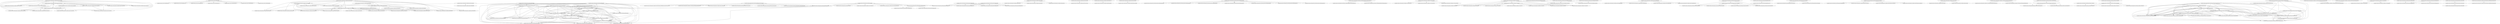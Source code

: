 digraph "ddg/ddg"
{
	"org.apache.commons.math.geometry.euclidean.threed.Vector3D#93" -> "org.apache.commons.math.geometry.euclidean.threed.Vector3D#261";
	"org.apache.commons.math.geometry.euclidean.threed.Vector3D#93" -> "org.apache.commons.math.geometry.euclidean.threed.Vector3D#437";
	"org.apache.commons.math.geometry.euclidean.threed.Vector3D#93" -> "org.apache.commons.math.geometry.euclidean.threed.Vector3D#218";
	"org.apache.commons.math.util.FastMath#80" -> "org.apache.commons.math.util.FastMath#1012";
	"org.apache.commons.math.util.FastMath#80" -> "org.apache.commons.math.util.FastMath#1743";
	"org.apache.commons.math.util.FastMath#80" -> "org.apache.commons.math.util.FastMath#1793";
	"org.apache.commons.math.util.FastMath#80" -> "org.apache.commons.math.util.FastMath#1874";
	"org.apache.commons.math.util.FastMath#80" -> "org.apache.commons.math.util.FastMath#1836";
	"org.apache.commons.math.geometry.euclidean.threed.Vector3D#93" -> "org.apache.commons.math.geometry.euclidean.threed.Vector3D#120";
	"org.apache.commons.math.geometry.euclidean.threed.Plane#135" -> "org.apache.commons.math.geometry.euclidean.threed.Plane#64";
	"org.apache.commons.math.geometry.euclidean.threed.Vector3D#93" -> "org.apache.commons.math.geometry.euclidean.threed.Vector3D#428";
	"org.apache.commons.math.geometry.euclidean.threed.Vector3D#120" -> "org.apache.commons.math.geometry.euclidean.threed.Vector3D#428";
	"org.apache.commons.math.geometry.euclidean.threed.Plane#64" -> "org.apache.commons.math.geometry.euclidean.threed.Plane#145";
	"org.apache.commons.math.geometry.euclidean.threed.Plane#135" -> "org.apache.commons.math.geometry.euclidean.threed.Plane#145";
	"org.apache.commons.math.geometry.euclidean.threed.Vector3D#120" -> "org.apache.commons.math.geometry.euclidean.threed.Vector3D#218";
	"org.apache.commons.math.geometry.euclidean.threed.Vector3D#120" -> "org.apache.commons.math.geometry.euclidean.threed.Vector3D#296";
	"org.apache.commons.math.geometry.euclidean.threed.Vector3D#120" -> "org.apache.commons.math.geometry.euclidean.threed.Vector3D#437";
	"org.apache.commons.math.geometry.euclidean.threed.Plane#135" -> "org.apache.commons.math.geometry.euclidean.threed.Plane#322";
	"org.apache.commons.math.geometry.euclidean.threed.Plane#53" -> "org.apache.commons.math.geometry.euclidean.threed.Plane#145";
	"org.apache.commons.math.geometry.euclidean.threed.Plane#135" -> "org.apache.commons.math.geometry.euclidean.threed.Plane#339";
	"org.apache.commons.math.geometry.euclidean.threed.Vector3D#120" -> "org.apache.commons.math.geometry.euclidean.threed.Vector3D#181";
	"org.apache.commons.math.geometry.euclidean.threed.Vector3D#120" -> "org.apache.commons.math.geometry.euclidean.threed.Vector3D#189";
	"org.apache.commons.math.geometry.euclidean.threed.Vector3D#120" -> "org.apache.commons.math.geometry.euclidean.threed.Vector3D#197";
	"org.apache.commons.math.geometry.euclidean.threed.Plane#64" -> "org.apache.commons.math.geometry.euclidean.threed.Plane#339";
	"org.apache.commons.math.geometry.euclidean.threed.Plane#53" -> "org.apache.commons.math.geometry.euclidean.threed.Plane#339";
	"org.apache.commons.math.geometry.euclidean.threed.Vector3D#93" -> "org.apache.commons.math.geometry.euclidean.threed.Vector3D#134";
	"org.apache.commons.math.geometry.euclidean.threed.Vector3D#120" -> "org.apache.commons.math.geometry.euclidean.threed.Vector3D#134";
	"org.apache.commons.math.geometry.euclidean.threed.Line#60" -> "org.apache.commons.math.geometry.euclidean.threed.Line#139";
	"org.apache.commons.math.geometry.euclidean.threed.Vector3D#134" -> "org.apache.commons.math.geometry.euclidean.threed.Vector3D#261";
	"org.apache.commons.math.geometry.euclidean.threed.Vector3D#134" -> "org.apache.commons.math.geometry.euclidean.threed.Vector3D#218";
	"org.apache.commons.math.geometry.euclidean.threed.Vector3D#93" -> "org.apache.commons.math.geometry.euclidean.threed.Vector3D#181";
	"org.apache.commons.math.geometry.euclidean.threed.Vector3D#93" -> "org.apache.commons.math.geometry.euclidean.threed.Vector3D#189";
	"org.apache.commons.math.geometry.euclidean.threed.Vector3D#93" -> "org.apache.commons.math.geometry.euclidean.threed.Vector3D#197";
	"org.apache.commons.math.geometry.euclidean.threed.Plane#145" -> "org.apache.commons.math.geometry.euclidean.threed.Plane#157";
	"org.apache.commons.math.geometry.euclidean.threed.Plane#135" -> "org.apache.commons.math.geometry.euclidean.threed.Plane#418";
	"org.apache.commons.math.geometry.euclidean.threed.Plane#64" -> "org.apache.commons.math.geometry.euclidean.threed.Plane#418";
	"org.apache.commons.math.geometry.euclidean.threed.Line#60" -> "org.apache.commons.math.geometry.euclidean.threed.Line#79";
	"org.apache.commons.math.geometry.euclidean.threed.Plane#135" -> "org.apache.commons.math.geometry.euclidean.threed.Plane#306";
	"org.apache.commons.math.geometry.euclidean.oned.Vector1D#36" -> "org.apache.commons.math.geometry.euclidean.threed.Plane#306";
	"org.apache.commons.math.geometry.euclidean.threed.Line#60" -> "org.apache.commons.math.geometry.euclidean.threed.Line#110";
	"org.apache.commons.math.geometry.euclidean.oned.Vector1D#65" -> "org.apache.commons.math.geometry.euclidean.oned.Vector1D#128";
	"org.apache.commons.math.geometry.euclidean.threed.Plane#64" -> "org.apache.commons.math.geometry.euclidean.threed.Plane#306";
	"org.apache.commons.math.geometry.euclidean.threed.Vector3D#134" -> "org.apache.commons.math.geometry.euclidean.threed.Vector3D#428";
	"org.apache.commons.math.geometry.euclidean.threed.Plane#135" -> "org.apache.commons.math.geometry.euclidean.threed.Plane#169";
	"org.apache.commons.math.util.FastMath#80" -> "org.apache.commons.math.util.FastMath#2014";
	"org.apache.commons.math.geometry.euclidean.threed.Plane#145" -> "org.apache.commons.math.geometry.euclidean.threed.Plane#271";
	"org.apache.commons.math.geometry.euclidean.threed.Vector3D#120" -> "org.apache.commons.math.geometry.euclidean.threed.Vector3D#261";
	"org.apache.commons.math.geometry.euclidean.threed.Rotation#173" -> "org.apache.commons.math.geometry.euclidean.threed.Rotation#837";
	"org.apache.commons.math.geometry.euclidean.threed.Vector3D#93" -> "org.apache.commons.math.geometry.euclidean.threed.Vector3D#250";
	"org.apache.commons.math.geometry.euclidean.threed.Plane#135" -> "org.apache.commons.math.geometry.euclidean.threed.Plane#271";
	"org.apache.commons.math.geometry.euclidean.threed.Plane#135" -> "org.apache.commons.math.geometry.euclidean.threed.Plane#258";
	"org.apache.commons.math.util.FastMath#80" -> "org.apache.commons.math.util.FastMath#2823";
	"org.apache.commons.math.geometry.euclidean.threed.Plane#64" -> "org.apache.commons.math.geometry.euclidean.threed.Plane#258";
	"org.apache.commons.math.geometry.euclidean.threed.Vector3D#120" -> "org.apache.commons.math.geometry.euclidean.threed.Vector3D#250";
	"org.apache.commons.math.geometry.euclidean.threed.Plane#145" -> "org.apache.commons.math.geometry.euclidean.threed.Plane#181";
	"org.apache.commons.math.geometry.euclidean.threed.Plane#145" -> "org.apache.commons.math.geometry.euclidean.threed.Plane#193";
	"org.apache.commons.math.geometry.euclidean.threed.Plane#145" -> "org.apache.commons.math.geometry.euclidean.threed.Plane#290";
	"org.apache.commons.math.geometry.euclidean.threed.Vector3D#134" -> "org.apache.commons.math.geometry.euclidean.threed.Vector3D#250";
	"org.apache.commons.math.geometry.euclidean.threed.Plane#135" -> "org.apache.commons.math.geometry.euclidean.threed.Plane#290";
	"org.apache.commons.math.geometry.euclidean.threed.Vector3D#39" -> "org.apache.commons.math.geometry.euclidean.threed.PolyhedronsSet#98";
	"org.apache.commons.math.geometry.partitioning.AbstractRegion#49" -> "org.apache.commons.math.geometry.partitioning.AbstractRegion#278";
	"org.apache.commons.math.geometry.partitioning.BSPTree#92" -> "org.apache.commons.math.geometry.partitioning.BSPTree#149";
	"org.apache.commons.math.geometry.partitioning.BSPTree#92" -> "org.apache.commons.math.geometry.partitioning.BSPTree#291";
	"org.apache.commons.math.geometry.partitioning.AbstractSubHyperplane#51" -> "org.apache.commons.math.geometry.partitioning.AbstractSubHyperplane#156";
	"org.apache.commons.math.geometry.partitioning.AbstractRegion#49" -> "org.apache.commons.math.geometry.partitioning.AbstractRegion#225";
	"org.apache.commons.math.geometry.partitioning.BSPTree#92" -> "org.apache.commons.math.geometry.partitioning.BSPTree#193";
	"org.apache.commons.math.geometry.partitioning.BSPTree#92" -> "org.apache.commons.math.geometry.partitioning.BSPTree#234";
	"org.apache.commons.math.geometry.partitioning.BSPTree#149" -> "org.apache.commons.math.geometry.partitioning.BSPTree#201";
	"org.apache.commons.math.geometry.partitioning.BSPTree#149" -> "org.apache.commons.math.geometry.partitioning.BSPTree#209";
	"org.apache.commons.math.geometry.partitioning.BSPTree#81" -> "org.apache.commons.math.geometry.partitioning.BSPTree#149";
	"org.apache.commons.math.geometry.partitioning.BSPTree#149" -> "org.apache.commons.math.geometry.partitioning.BSPTree#291";
	"org.apache.commons.math.geometry.partitioning.AbstractSubHyperplane#51" -> "org.apache.commons.math.geometry.partitioning.AbstractSubHyperplane#73";
	"org.apache.commons.math.geometry.euclidean.threed.Plane#64" -> "org.apache.commons.math.geometry.euclidean.threed.Plane#406";
	"org.apache.commons.math.geometry.euclidean.threed.Plane#135" -> "org.apache.commons.math.geometry.euclidean.threed.Plane#427";
	"org.apache.commons.math.geometry.partitioning.SubHyperplane$SplitSubHyperplane#104" -> "org.apache.commons.math.geometry.partitioning.SubHyperplane$SplitSubHyperplane#120";
	"org.apache.commons.math.geometry.euclidean.oned.Vector1D#36" -> "org.apache.commons.math.geometry.euclidean.threed.SubPlane#96";
	"org.apache.commons.math.geometry.euclidean.threed.Plane#145" -> "org.apache.commons.math.geometry.euclidean.threed.Plane#223";
	"org.apache.commons.math.geometry.euclidean.twod.Vector2D#67" -> "org.apache.commons.math.geometry.euclidean.twod.Vector2D#135";
	"org.apache.commons.math.geometry.euclidean.twod.Vector2D#67" -> "org.apache.commons.math.geometry.euclidean.twod.Vector2D#143";
	"org.apache.commons.math.geometry.partitioning.AbstractSubHyperplane#51" -> "org.apache.commons.math.geometry.partitioning.AbstractSubHyperplane#84";
	"org.apache.commons.math.geometry.partitioning.BSPTree#92" -> "org.apache.commons.math.geometry.partitioning.BSPTree#488";
	"org.apache.commons.math.geometry.partitioning.BSPTree#92" -> "org.apache.commons.math.geometry.partitioning.BSPTree#180";
	"org.apache.commons.math.geometry.partitioning.BSPTree#114" -> "org.apache.commons.math.geometry.partitioning.BSPTree#201";
	"org.apache.commons.math.geometry.partitioning.BSPTree#114" -> "org.apache.commons.math.geometry.partitioning.BSPTree#209";
	"org.apache.commons.math.geometry.euclidean.threed.Plane#64" -> "org.apache.commons.math.geometry.euclidean.threed.Plane#88";
	"org.apache.commons.math.geometry.euclidean.threed.Plane#145" -> "org.apache.commons.math.geometry.euclidean.threed.Plane#88";
	"org.apache.commons.math.geometry.euclidean.threed.Plane#135" -> "org.apache.commons.math.geometry.euclidean.threed.Plane#88";
	"org.apache.commons.math.geometry.euclidean.threed.Plane#88" -> "org.apache.commons.math.geometry.euclidean.threed.Plane#322";
	"org.apache.commons.math.geometry.euclidean.threed.Plane#88" -> "org.apache.commons.math.geometry.euclidean.threed.Plane#339";
	"org.apache.commons.math.geometry.euclidean.threed.Plane#88" -> "org.apache.commons.math.geometry.euclidean.threed.Plane#223";
	"org.apache.commons.math.geometry.euclidean.threed.Plane#88" -> "org.apache.commons.math.geometry.euclidean.threed.Plane#169";
	"org.apache.commons.math.geometry.partitioning.AbstractRegion#65" -> "org.apache.commons.math.geometry.partitioning.AbstractRegion#278";
	"org.apache.commons.math.geometry.partitioning.BSPTree#114" -> "org.apache.commons.math.geometry.partitioning.BSPTree#488";
	"org.apache.commons.math.geometry.partitioning.Side#27" -> "org.apache.commons.math.geometry.partitioning.Side#24";
	"org.apache.commons.math.geometry.partitioning.Side#27" -> "org.apache.commons.math.geometry.partitioning.BSPTree$1#495";
	"org.apache.commons.math.geometry.partitioning.BSPTreeVisitor$Order#58" -> "org.apache.commons.math.geometry.partitioning.BSPTreeVisitor$Order#54";
	"org.apache.commons.math.geometry.partitioning.BSPTreeVisitor$Order#58" -> "org.apache.commons.math.geometry.partitioning.BSPTree$1#495";
	"org.apache.commons.math.geometry.partitioning.BSPTree$1#495" -> "org.apache.commons.math.geometry.partitioning.BSPTree#488";
	"org.apache.commons.math.geometry.euclidean.twod.Line#129" -> "org.apache.commons.math.geometry.euclidean.twod.Line#198";
	"org.apache.commons.math.geometry.euclidean.twod.Line#129" -> "org.apache.commons.math.geometry.euclidean.twod.Line#231";
	"org.apache.commons.math.geometry.partitioning.Side#27" -> "org.apache.commons.math.geometry.euclidean.twod.SubLine#153";
	"org.apache.commons.math.geometry.partitioning.Side#27" -> "org.apache.commons.math.geometry.partitioning.BSPTree#488";
	"org.apache.commons.math.geometry.partitioning.AbstractSubHyperplane#51" -> "org.apache.commons.math.geometry.partitioning.AbstractSubHyperplane#37";
	"org.apache.commons.math.geometry.partitioning.BSPTree#114" -> "org.apache.commons.math.geometry.partitioning.BSPTree#335";
	"org.apache.commons.math.geometry.partitioning.BSPTree#92" -> "org.apache.commons.math.geometry.partitioning.BSPTree#335";
	"org.apache.commons.math.geometry.partitioning.BSPTree#488" -> "org.apache.commons.math.geometry.partitioning.BSPTree#209";
	"org.apache.commons.math.geometry.partitioning.BSPTree#114" -> "org.apache.commons.math.geometry.partitioning.BSPTree#193";
	"org.apache.commons.math.geometry.partitioning.AbstractRegion#65" -> "org.apache.commons.math.geometry.partitioning.AbstractRegion#225";
	"org.apache.commons.math.geometry.euclidean.threed.Plane#88" -> "org.apache.commons.math.geometry.euclidean.threed.Plane#406";
	"org.apache.commons.math.geometry.euclidean.threed.Plane#88" -> "org.apache.commons.math.geometry.euclidean.threed.Plane#427";
	"org.apache.commons.math.geometry.euclidean.twod.Line#129" -> "org.apache.commons.math.geometry.euclidean.twod.Line#287";
	"org.apache.commons.math.geometry.euclidean.twod.Line#129" -> "org.apache.commons.math.geometry.euclidean.twod.Line#181";
	"org.apache.commons.math.geometry.partitioning.AbstractRegion#49" -> "org.apache.commons.math.geometry.partitioning.AbstractRegion#414";
	"org.apache.commons.math.geometry.partitioning.AbstractRegion$Sides#531" -> "org.apache.commons.math.geometry.partitioning.AbstractRegion$Sides#538";
	"org.apache.commons.math.geometry.partitioning.AbstractRegion$Sides#544" -> "org.apache.commons.math.geometry.partitioning.AbstractRegion$Sides#551";
	"org.apache.commons.math.geometry.partitioning.Side#27" -> "org.apache.commons.math.geometry.partitioning.AbstractRegion#414";
	"org.apache.commons.math.geometry.euclidean.twod.Line#129" -> "org.apache.commons.math.geometry.euclidean.twod.Line#111";
	"org.apache.commons.math.geometry.partitioning.SubHyperplane$SplitSubHyperplane#104" -> "org.apache.commons.math.geometry.partitioning.SubHyperplane$SplitSubHyperplane#113";
	"org.apache.commons.math.geometry.euclidean.twod.Line#111" -> "org.apache.commons.math.geometry.euclidean.twod.Line#198";
	"org.apache.commons.math.geometry.euclidean.twod.Line#111" -> "org.apache.commons.math.geometry.euclidean.twod.Line#287";
	"org.apache.commons.math.geometry.euclidean.twod.Line#111" -> "org.apache.commons.math.geometry.euclidean.twod.Line#181";
	"org.apache.commons.math.geometry.partitioning.AbstractRegion#65" -> "org.apache.commons.math.geometry.partitioning.AbstractRegion#414";
	"org.apache.commons.math.geometry.partitioning.Side#27" -> "org.apache.commons.math.geometry.partitioning.AbstractRegion$3#195";
	"org.apache.commons.math.geometry.partitioning.AbstractRegion$3#195" -> "org.apache.commons.math.geometry.partitioning.AbstractRegion#438";
	"org.apache.commons.math.geometry.euclidean.oned.OrientedPoint#42" -> "org.apache.commons.math.geometry.euclidean.oned.OrientedPoint#95";
	"org.apache.commons.math.geometry.euclidean.oned.OrientedPoint#42" -> "org.apache.commons.math.geometry.euclidean.oned.OrientedPoint#58";
	"org.apache.commons.math.geometry.partitioning.Side#27" -> "org.apache.commons.math.geometry.euclidean.oned.SubOrientedPoint#55";
	"org.apache.commons.math.geometry.partitioning.Side#27" -> "org.apache.commons.math.geometry.partitioning.AbstractRegion#438";
	"org.apache.commons.math.geometry.partitioning.AbstractRegion$Sides#523" -> "org.apache.commons.math.geometry.partitioning.AbstractRegion$Sides#538";
	"org.apache.commons.math.geometry.partitioning.BSPTree#488" -> "org.apache.commons.math.geometry.partitioning.BSPTree#335";
	"org.apache.commons.math.geometry.partitioning.BSPTree#488" -> "org.apache.commons.math.geometry.partitioning.BSPTree#193";
	"org.apache.commons.math.geometry.partitioning.BSPTree#149" -> "org.apache.commons.math.geometry.partitioning.BSPTree#193";
	"org.apache.commons.math.geometry.partitioning.BSPTree#224" -> "org.apache.commons.math.geometry.partitioning.BSPTree#234";
	"org.apache.commons.math.geometry.partitioning.BSPTree#81" -> "org.apache.commons.math.geometry.partitioning.BSPTree#193";
	"org.apache.commons.math.geometry.partitioning.Characterization#36" -> "org.apache.commons.math.geometry.partitioning.Characterization#75";
	"org.apache.commons.math.geometry.partitioning.Characterization#75" -> "org.apache.commons.math.geometry.partitioning.Characterization#59";
	"org.apache.commons.math.geometry.partitioning.Characterization#75" -> "org.apache.commons.math.geometry.partitioning.Characterization#66";
	"org.apache.commons.math.geometry.partitioning.AbstractRegion$3#195" -> "org.apache.commons.math.geometry.partitioning.AbstractRegion#345";
	"org.apache.commons.math.geometry.partitioning.Side#27" -> "org.apache.commons.math.geometry.euclidean.threed.SubPlane#54";
	"org.apache.commons.math.geometry.euclidean.oned.Vector1D#36" -> "org.apache.commons.math.geometry.euclidean.threed.SubPlane#54";
	"org.apache.commons.math.geometry.partitioning.AbstractSubHyperplane#51" -> "org.apache.commons.math.geometry.partitioning.AbstractSubHyperplane#37";
	"org.apache.commons.math.geometry.partitioning.BSPTree#114" -> "org.apache.commons.math.geometry.partitioning.BSPTree#384";
	"org.apache.commons.math.geometry.partitioning.BSPTree#488" -> "org.apache.commons.math.geometry.partitioning.BSPTree#384";
	"org.apache.commons.math.geometry.partitioning.BSPTree#92" -> "org.apache.commons.math.geometry.partitioning.BSPTree#384";
	"org.apache.commons.math.geometry.partitioning.BSPTree#114" -> "org.apache.commons.math.geometry.partitioning.BSPTree#566";
	"org.apache.commons.math.geometry.partitioning.BSPTree#92" -> "org.apache.commons.math.geometry.partitioning.BSPTree#613";
	"org.apache.commons.math.geometry.partitioning.BSPTree#566" -> "org.apache.commons.math.geometry.partitioning.BSPTree#335";
	"org.apache.commons.math.geometry.partitioning.BSPTree#92" -> "org.apache.commons.math.geometry.partitioning.BSPTree#566";
	"org.apache.commons.math.geometry.partitioning.BSPTree#114" -> "org.apache.commons.math.geometry.partitioning.BSPTree#291";
	"org.apache.commons.math.geometry.partitioning.RegionFactory#35" -> "org.apache.commons.math.geometry.partitioning.RegionFactory#75";
	"org.apache.commons.math.geometry.partitioning.BSPTree#384" -> "org.apache.commons.math.geometry.partitioning.BSPTree#241";
	"org.apache.commons.math.geometry.partitioning.BSPTree$1#495" -> "org.apache.commons.math.geometry.partitioning.BSPTree#241";
	"org.apache.commons.math.geometry.partitioning.BSPTreeVisitor$Order#58" -> "org.apache.commons.math.geometry.partitioning.RegionFactory$NodesCleaner#234";
	"org.apache.commons.math.geometry.partitioning.BSPTree#566" -> "org.apache.commons.math.geometry.partitioning.BSPTree#241";
	"org.apache.commons.math.geometry.partitioning.BSPTree#114" -> "org.apache.commons.math.geometry.partitioning.BSPTree#241";
	"org.apache.commons.math.geometry.partitioning.BSPTree#92" -> "org.apache.commons.math.geometry.partitioning.BSPTree#241";
	"org.apache.commons.math.geometry.euclidean.twod.Line#111" -> "org.apache.commons.math.geometry.euclidean.twod.Line#231";
	"org.apache.commons.math.geometry.euclidean.twod.Line#111" -> "org.apache.commons.math.geometry.euclidean.twod.Line#243";
	"org.apache.commons.math.geometry.partitioning.BSPTree#566" -> "org.apache.commons.math.geometry.partitioning.BSPTree#384";
	"org.apache.commons.math.geometry.partitioning.BSPTree#488" -> "org.apache.commons.math.geometry.partitioning.BSPTree#201";
	"org.apache.commons.math.geometry.partitioning.BSPTree#488" -> "org.apache.commons.math.geometry.partitioning.BSPTree#566";
	"org.apache.commons.math.geometry.euclidean.oned.OrientedPoint#42" -> "org.apache.commons.math.geometry.euclidean.oned.OrientedPoint#88";
	"org.apache.commons.math.geometry.partitioning.BSPTree#114" -> "org.apache.commons.math.geometry.partitioning.BSPTree#180";
	"org.apache.commons.math.geometry.partitioning.BSPTree#384" -> "org.apache.commons.math.geometry.partitioning.BSPTree#566";
	"org.apache.commons.math.geometry.partitioning.BSPTree#384" -> "org.apache.commons.math.geometry.partitioning.BSPTree#291";
	"org.apache.commons.math.geometry.partitioning.BSPTree#384" -> "org.apache.commons.math.geometry.partitioning.BSPTree#335";
	"org.apache.commons.math.geometry.partitioning.BSPTree#488" -> "org.apache.commons.math.geometry.partitioning.BSPTree#241";
	"org.apache.commons.math.geometry.partitioning.Characterization#75" -> "org.apache.commons.math.geometry.partitioning.Characterization#45";
	"org.apache.commons.math.geometry.partitioning.Characterization#75" -> "org.apache.commons.math.geometry.partitioning.Characterization#52";
	"org.apache.commons.math.geometry.partitioning.Characterization#36" -> "org.apache.commons.math.geometry.partitioning.Characterization#45";
	"org.apache.commons.math.geometry.partitioning.BSPTree#488" -> "org.apache.commons.math.geometry.partitioning.BSPTree#180";
	"org.apache.commons.math.geometry.partitioning.BSPTree#114" -> "org.apache.commons.math.geometry.partitioning.BSPTree#613";
	"org.apache.commons.math.geometry.partitioning.BSPTree#613" -> "org.apache.commons.math.geometry.partitioning.BSPTree#335";
	"org.apache.commons.math.geometry.partitioning.BSPTree#92" -> "org.apache.commons.math.geometry.partitioning.BSPTree#627";
	"org.apache.commons.math.geometry.partitioning.BSPTree#488" -> "org.apache.commons.math.geometry.partitioning.BSPTree#627";
	"org.apache.commons.math.geometry.partitioning.BSPTree#114" -> "org.apache.commons.math.geometry.partitioning.BSPTree#627";
	"org.apache.commons.math.geometry.partitioning.BSPTree#627" -> "org.apache.commons.math.geometry.partitioning.BSPTree#335";
	"org.apache.commons.math.geometry.partitioning.BSPTree#613" -> "org.apache.commons.math.geometry.partitioning.BSPTree#241";
	"org.apache.commons.math.geometry.partitioning.BSPTree#627" -> "org.apache.commons.math.geometry.partitioning.BSPTree#241";
	"org.apache.commons.math.geometry.partitioning.BSPTree#149" -> "org.apache.commons.math.geometry.partitioning.BSPTree#241";
	"org.apache.commons.math.geometry.partitioning.BSPTreeVisitor$Order#58" -> "org.apache.commons.math.geometry.euclidean.threed.PolyhedronsSet$FacetsContributionVisitor#142";
	"org.apache.commons.math.geometry.partitioning.BSPTree#81" -> "org.apache.commons.math.geometry.partitioning.BSPTree#241";
	"org.apache.commons.math.geometry.partitioning.BoundaryAttribute#57" -> "org.apache.commons.math.geometry.partitioning.BoundaryAttribute#70";
	"org.apache.commons.math.geometry.partitioning.BSPTree#114" -> "org.apache.commons.math.geometry.partitioning.BSPTree#234";
	"org.apache.commons.math.geometry.partitioning.BSPTreeVisitor$Order#58" -> "org.apache.commons.math.geometry.euclidean.twod.PolygonsSet$SegmentsBuilder#419";
	"org.apache.commons.math.geometry.euclidean.oned.OrientedPoint#42" -> "org.apache.commons.math.geometry.euclidean.oned.OrientedPoint#103";
	"org.apache.commons.math.geometry.partitioning.BSPTree#92" -> "org.apache.commons.math.geometry.partitioning.BSPTree#311";
	"org.apache.commons.math.geometry.partitioning.Region$Location#52" -> "org.apache.commons.math.geometry.partitioning.AbstractRegion#263";
	"org.apache.commons.math.geometry.partitioning.Region$Location#52" -> "org.apache.commons.math.geometry.euclidean.oned.IntervalsSet#215";
	"org.apache.commons.math.geometry.partitioning.BSPTree#114" -> "org.apache.commons.math.geometry.partitioning.BSPTree#311";
	"org.apache.commons.math.geometry.euclidean.oned.Interval#37" -> "org.apache.commons.math.geometry.euclidean.oned.Interval#46";
	"org.apache.commons.math.geometry.euclidean.twod.Line#111" -> "org.apache.commons.math.geometry.euclidean.twod.Line#187";
	"org.apache.commons.math.geometry.euclidean.oned.Interval#37" -> "org.apache.commons.math.geometry.euclidean.oned.Interval#53";
	"org.apache.commons.math.geometry.euclidean.twod.PolygonsSet$SegmentsBuilder#413" -> "org.apache.commons.math.geometry.euclidean.twod.PolygonsSet$SegmentsBuilder#444";
	"org.apache.commons.math.geometry.partitioning.utilities.OrderedTuple#132" -> "org.apache.commons.math.geometry.partitioning.utilities.OrderedTuple#184";
	"org.apache.commons.math.geometry.partitioning.utilities.OrderedTuple#132" -> "org.apache.commons.math.geometry.partitioning.utilities.OrderedTuple#404";
	"org.apache.commons.math.geometry.partitioning.utilities.OrderedTuple#184" -> "org.apache.commons.math.geometry.partitioning.utilities.OrderedTuple#404";
	"org.apache.commons.math.geometry.partitioning.utilities.AVLTree#54" -> "org.apache.commons.math.geometry.partitioning.utilities.AVLTree#62";
	"org.apache.commons.math.geometry.partitioning.utilities.AVLTree$Skew#204" -> "org.apache.commons.math.geometry.partitioning.utilities.AVLTree$Node#245";
	"org.apache.commons.math.geometry.partitioning.BoundaryAttribute#57" -> "org.apache.commons.math.geometry.partitioning.BoundaryAttribute#81";
	"org.apache.commons.math.geometry.partitioning.utilities.AVLTree$Node#245" -> "org.apache.commons.math.geometry.partitioning.utilities.AVLTree$Node#349";
	"org.apache.commons.math.geometry.euclidean.twod.PolygonsSet$ComparableSegment#360" -> "org.apache.commons.math.geometry.euclidean.twod.PolygonsSet$ComparableSegment#382";
	"org.apache.commons.math.geometry.partitioning.utilities.OrderedTuple#132" -> "org.apache.commons.math.geometry.partitioning.utilities.OrderedTuple#248";
	"org.apache.commons.math.geometry.partitioning.utilities.OrderedTuple#184" -> "org.apache.commons.math.geometry.partitioning.utilities.OrderedTuple#248";
	"org.apache.commons.math.geometry.partitioning.utilities.AVLTree$Skew#204" -> "org.apache.commons.math.geometry.partitioning.utilities.AVLTree$Skew#202";
	"org.apache.commons.math.geometry.partitioning.utilities.AVLTree$Skew#204" -> "org.apache.commons.math.geometry.partitioning.utilities.AVLTree$1#426";
	"org.apache.commons.math.geometry.partitioning.utilities.AVLTree$1#426" -> "org.apache.commons.math.geometry.partitioning.utilities.AVLTree$Node#416";
	"org.apache.commons.math.geometry.partitioning.utilities.AVLTree$Node#245" -> "org.apache.commons.math.geometry.partitioning.utilities.AVLTree$Node#416";
	"org.apache.commons.math.geometry.partitioning.utilities.AVLTree$Skew#204" -> "org.apache.commons.math.geometry.partitioning.utilities.AVLTree$Node#416";
	"org.apache.commons.math.geometry.partitioning.utilities.AVLTree$1#426" -> "org.apache.commons.math.geometry.partitioning.utilities.AVLTree$Node#455";
	"org.apache.commons.math.geometry.partitioning.utilities.AVLTree$Node#245" -> "org.apache.commons.math.geometry.partitioning.utilities.AVLTree$Node#455";
	"org.apache.commons.math.geometry.partitioning.utilities.AVLTree$Skew#204" -> "org.apache.commons.math.geometry.partitioning.utilities.AVLTree$Node#455";
	"org.apache.commons.math.geometry.partitioning.utilities.AVLTree$Node#349" -> "org.apache.commons.math.geometry.partitioning.utilities.AVLTree$Node#416";
	"org.apache.commons.math.geometry.partitioning.utilities.AVLTree$Node#455" -> "org.apache.commons.math.geometry.partitioning.utilities.AVLTree$Node#416";
	"org.apache.commons.math.geometry.partitioning.utilities.AVLTree$Node#245" -> "org.apache.commons.math.geometry.partitioning.utilities.AVLTree$Node#611";
	"org.apache.commons.math.geometry.partitioning.utilities.AVLTree$Node#349" -> "org.apache.commons.math.geometry.partitioning.utilities.AVLTree$Node#611";
	"org.apache.commons.math.geometry.partitioning.utilities.AVLTree$Node#245" -> "org.apache.commons.math.geometry.partitioning.utilities.AVLTree$Node#586";
	"org.apache.commons.math.geometry.partitioning.utilities.AVLTree$Node#349" -> "org.apache.commons.math.geometry.partitioning.utilities.AVLTree$Node#586";
	"org.apache.commons.math.geometry.partitioning.utilities.AVLTree$Node#611" -> "org.apache.commons.math.geometry.partitioning.utilities.AVLTree$Node#586";
	"org.apache.commons.math.geometry.partitioning.utilities.AVLTree$Node#586" -> "org.apache.commons.math.geometry.partitioning.utilities.AVLTree$Node#416";
	"org.apache.commons.math.geometry.partitioning.utilities.AVLTree$Node#586" -> "org.apache.commons.math.geometry.partitioning.utilities.AVLTree$Node#349";
	"org.apache.commons.math.geometry.partitioning.utilities.AVLTree$Node#416" -> "org.apache.commons.math.geometry.partitioning.utilities.AVLTree$Node#455";
	"org.apache.commons.math.geometry.euclidean.twod.PolygonsSet$SegmentsBuilder#413" -> "org.apache.commons.math.geometry.euclidean.twod.PolygonsSet$SegmentsBuilder#465";
	"org.apache.commons.math.geometry.partitioning.utilities.AVLTree#62" -> "org.apache.commons.math.geometry.partitioning.utilities.AVLTree#103";
	"org.apache.commons.math.geometry.partitioning.utilities.AVLTree#62" -> "org.apache.commons.math.geometry.partitioning.utilities.AVLTree#124";
	"org.apache.commons.math.geometry.partitioning.utilities.AVLTree$Node#586" -> "org.apache.commons.math.geometry.partitioning.utilities.AVLTree$Node#274";
	"org.apache.commons.math.geometry.partitioning.utilities.AVLTree$Node#611" -> "org.apache.commons.math.geometry.partitioning.utilities.AVLTree$Node#274";
	"org.apache.commons.math.geometry.partitioning.utilities.AVLTree$Node#611" -> "org.apache.commons.math.geometry.partitioning.utilities.AVLTree$Node#257";
	"org.apache.commons.math.geometry.euclidean.twod.Segment#40" -> "org.apache.commons.math.geometry.euclidean.twod.Segment#50";
	"org.apache.commons.math.geometry.euclidean.twod.Segment#40" -> "org.apache.commons.math.geometry.euclidean.twod.Segment#57";
	"org.apache.commons.math.geometry.partitioning.utilities.AVLTree$Node#586" -> "org.apache.commons.math.geometry.partitioning.utilities.AVLTree$Node#370";
	"org.apache.commons.math.geometry.partitioning.utilities.AVLTree$Node#611" -> "org.apache.commons.math.geometry.partitioning.utilities.AVLTree$Node#370";
	"org.apache.commons.math.geometry.partitioning.utilities.AVLTree$1#426" -> "org.apache.commons.math.geometry.partitioning.utilities.AVLTree$Node#494";
	"org.apache.commons.math.geometry.partitioning.utilities.AVLTree$Node#455" -> "org.apache.commons.math.geometry.partitioning.utilities.AVLTree$Node#494";
	"org.apache.commons.math.geometry.partitioning.utilities.AVLTree$Node#586" -> "org.apache.commons.math.geometry.partitioning.utilities.AVLTree$Node#494";
	"org.apache.commons.math.geometry.partitioning.utilities.AVLTree$Skew#204" -> "org.apache.commons.math.geometry.partitioning.utilities.AVLTree$Node#494";
	"org.apache.commons.math.geometry.partitioning.utilities.AVLTree$Node#586" -> "org.apache.commons.math.geometry.partitioning.utilities.AVLTree$Node#611";
	"org.apache.commons.math.geometry.partitioning.utilities.AVLTree$Node#370" -> "org.apache.commons.math.geometry.partitioning.utilities.AVLTree$Node#611";
	"org.apache.commons.math.geometry.partitioning.utilities.AVLTree$Node#611" -> "org.apache.commons.math.geometry.partitioning.utilities.AVLTree$Node#494";
	"org.apache.commons.math.geometry.partitioning.utilities.AVLTree$Node#245" -> "org.apache.commons.math.geometry.partitioning.utilities.AVLTree$Node#370";
	"org.apache.commons.math.geometry.euclidean.twod.Vector2D#67" -> "org.apache.commons.math.geometry.euclidean.twod.Vector2D#238";
	"org.apache.commons.math.geometry.partitioning.utilities.AVLTree#62" -> "org.apache.commons.math.geometry.partitioning.utilities.AVLTree#152";
	"org.apache.commons.math.geometry.partitioning.utilities.AVLTree$Node#611" -> "org.apache.commons.math.geometry.partitioning.utilities.AVLTree$Node#224";
	"org.apache.commons.math.geometry.euclidean.twod.PolygonsSet$ComparableSegment#376" -> "org.apache.commons.math.geometry.euclidean.twod.PolygonsSet$ComparableSegment#382";
	"org.apache.commons.math.geometry.partitioning.utilities.AVLTree$Node#611" -> "org.apache.commons.math.geometry.partitioning.utilities.AVLTree$Node#224";
	"org.apache.commons.math.geometry.partitioning.utilities.AVLTree$Node#611" -> "org.apache.commons.math.geometry.partitioning.utilities.AVLTree$Node#327";
	"org.apache.commons.math.geometry.partitioning.utilities.AVLTree$Node#245" -> "org.apache.commons.math.geometry.partitioning.utilities.AVLTree$Node#327";
	"org.apache.commons.math.geometry.partitioning.utilities.AVLTree$Node#370" -> "org.apache.commons.math.geometry.partitioning.utilities.AVLTree$Node#224";
	"org.apache.commons.math.geometry.partitioning.utilities.AVLTree$Node#245" -> "org.apache.commons.math.geometry.partitioning.utilities.AVLTree$Node#274";
	"org.apache.commons.math.geometry.partitioning.utilities.AVLTree$Node#245" -> "org.apache.commons.math.geometry.partitioning.utilities.AVLTree$Node#257";
	"org.apache.commons.math.geometry.partitioning.utilities.AVLTree$1#426" -> "org.apache.commons.math.geometry.partitioning.utilities.AVLTree$Node#539";
	"org.apache.commons.math.geometry.partitioning.utilities.AVLTree$Node#494" -> "org.apache.commons.math.geometry.partitioning.utilities.AVLTree$Node#539";
	"org.apache.commons.math.geometry.partitioning.utilities.AVLTree$Skew#204" -> "org.apache.commons.math.geometry.partitioning.utilities.AVLTree$Node#539";
	"org.apache.commons.math.geometry.partitioning.utilities.AVLTree$Node#370" -> "org.apache.commons.math.geometry.partitioning.utilities.AVLTree$Node#224";
	"org.apache.commons.math.geometry.partitioning.utilities.AVLTree$Node#370" -> "org.apache.commons.math.geometry.partitioning.utilities.AVLTree$Node#257";
	"org.apache.commons.math.geometry.partitioning.utilities.AVLTree$Node#370" -> "org.apache.commons.math.geometry.partitioning.utilities.AVLTree$Node#327";
	"org.apache.commons.math.geometry.partitioning.utilities.AVLTree#47" -> "org.apache.commons.math.geometry.partitioning.utilities.AVLTree#103";
	"org.apache.commons.math.geometry.partitioning.AbstractRegion#389" -> "org.apache.commons.math.geometry.partitioning.AbstractRegion#379";
	"org.apache.commons.math.geometry.partitioning.AbstractRegion#404" -> "org.apache.commons.math.geometry.partitioning.AbstractRegion#394";
	"org.apache.commons.math.geometry.euclidean.threed.Plane#88" -> "org.apache.commons.math.geometry.euclidean.threed.Plane#235";
	"org.apache.commons.math.geometry.euclidean.threed.Vector3D#93" -> "org.apache.commons.math.geometry.euclidean.threed.Vector3D#151";
	"org.apache.commons.math.geometry.euclidean.threed.Vector3D#120" -> "org.apache.commons.math.geometry.euclidean.threed.Vector3D#151";
	"org.apache.commons.math.geometry.euclidean.threed.Vector3D#151" -> "org.apache.commons.math.geometry.euclidean.threed.Vector3D#428";
	"org.apache.commons.math.geometry.partitioning.AbstractRegion#404" -> "org.apache.commons.math.geometry.partitioning.AbstractRegion#379";
	"org.apache.commons.math.geometry.euclidean.threed.Vector3D#151" -> "org.apache.commons.math.geometry.euclidean.threed.Vector3D#134";
	"org.apache.commons.math.geometry.partitioning.utilities.AVLTree$Node#349" -> "org.apache.commons.math.geometry.partitioning.utilities.AVLTree$Node#274";
	"org.apache.commons.math.geometry.partitioning.utilities.AVLTree$Node#349" -> "org.apache.commons.math.geometry.partitioning.utilities.AVLTree$Node#370";
	"org.apache.commons.math.geometry.partitioning.utilities.AVLTree$Node#416" -> "org.apache.commons.math.geometry.partitioning.utilities.AVLTree$Node#494";
	"org.apache.commons.math.geometry.partitioning.utilities.AVLTree$Node#586" -> "org.apache.commons.math.geometry.partitioning.utilities.AVLTree$Node#224";
	"org.apache.commons.math.geometry.partitioning.utilities.AVLTree$Node#586" -> "org.apache.commons.math.geometry.partitioning.utilities.AVLTree$Node#224";
	"org.apache.commons.math.geometry.partitioning.utilities.AVLTree$Node#245" -> "org.apache.commons.math.geometry.partitioning.utilities.AVLTree$Node#224";
	"org.apache.commons.math.geometry.partitioning.utilities.AVLTree$Node#245" -> "org.apache.commons.math.geometry.partitioning.utilities.AVLTree$Node#224";
	"org.apache.commons.math.geometry.partitioning.utilities.AVLTree$Node#586" -> "org.apache.commons.math.geometry.partitioning.utilities.AVLTree$Node#257";
	"org.apache.commons.math.geometry.partitioning.utilities.AVLTree$Node#586" -> "org.apache.commons.math.geometry.partitioning.utilities.AVLTree$Node#327";
	"org.apache.commons.math.geometry.partitioning.utilities.AVLTree$Node#539" -> "org.apache.commons.math.geometry.partitioning.utilities.AVLTree$Node#494";
	"org.apache.commons.math.geometry.partitioning.utilities.AVLTree$Node#349" -> "org.apache.commons.math.geometry.partitioning.utilities.AVLTree$Node#494";
	"org.apache.commons.math.geometry.partitioning.utilities.AVLTree$Node#611" -> "org.apache.commons.math.geometry.partitioning.utilities.AVLTree$Node#224";
	"org.apache.commons.math.geometry.partitioning.utilities.AVLTree$Node#245" -> "org.apache.commons.math.geometry.partitioning.utilities.AVLTree$Node#494";
	"org.apache.commons.math.geometry.partitioning.utilities.AVLTree$Node#349" -> "org.apache.commons.math.geometry.partitioning.utilities.AVLTree$Node#455";
	"org.apache.commons.math.geometry.partitioning.utilities.AVLTree$Node#611" -> "org.apache.commons.math.geometry.partitioning.utilities.AVLTree$Node#455";
	"org.apache.commons.math.geometry.partitioning.utilities.AVLTree$Node#611" -> "org.apache.commons.math.geometry.partitioning.utilities.AVLTree$Node#349";
	"org.apache.commons.math.geometry.euclidean.threed.Vector3D#134" -> "org.apache.commons.math.geometry.euclidean.threed.Vector3D#120";
	"org.apache.commons.math.geometry.partitioning.BSPTreeVisitor$Order#58" -> "org.apache.commons.math.geometry.partitioning.BoundarySizeVisitor#39";
	"org.apache.commons.math.geometry.partitioning.BoundarySizeVisitor#33" -> "org.apache.commons.math.geometry.partitioning.BoundarySizeVisitor#45";
	"org.apache.commons.math.geometry.partitioning.AbstractSubHyperplane#51" -> "org.apache.commons.math.geometry.partitioning.AbstractSubHyperplane#89";
	"org.apache.commons.math.geometry.partitioning.BoundarySizeVisitor#45" -> "org.apache.commons.math.geometry.partitioning.BoundarySizeVisitor#63";
	"org.apache.commons.math.geometry.partitioning.Region$Location#52" -> "org.apache.commons.math.geometry.euclidean.threed.PolyhedronsSetTest#34";
	"org.apache.commons.math.geometry.partitioning.AbstractRegion#65" -> "org.apache.commons.math.geometry.partitioning.AbstractRegion#252";
	"org.apache.commons.math.geometry.partitioning.BSPTree#149" -> "org.apache.commons.math.geometry.partitioning.BSPTree#311";
	"org.apache.commons.math.geometry.partitioning.BSPTree#81" -> "org.apache.commons.math.geometry.partitioning.BSPTree#311";
	"org.apache.commons.math.geometry.euclidean.threed.Plane#88" -> "org.apache.commons.math.geometry.euclidean.threed.Plane#418";
	"org.apache.commons.math.geometry.partitioning.BSPTree#149" -> "org.apache.commons.math.geometry.partitioning.BSPTree#384";
	"org.apache.commons.math.geometry.partitioning.BSPTree#149" -> "org.apache.commons.math.geometry.partitioning.BSPTree#488";
	"org.apache.commons.math.geometry.partitioning.BSPTree#81" -> "org.apache.commons.math.geometry.partitioning.BSPTree#180";
	"org.apache.commons.math.geometry.partitioning.BSPTree#224" -> "org.apache.commons.math.geometry.partitioning.BSPTree#180";
	"org.apache.commons.math.geometry.partitioning.BSPTree#149" -> "org.apache.commons.math.geometry.partitioning.BSPTree#180";
	"org.apache.commons.math.geometry.partitioning.BSPTree#224" -> "org.apache.commons.math.geometry.partitioning.BSPTree#488";
	"org.apache.commons.math.geometry.partitioning.BSPTree#81" -> "org.apache.commons.math.geometry.partitioning.BSPTree#384";
	"org.apache.commons.math.geometry.euclidean.twod.Line#129" -> "org.apache.commons.math.geometry.euclidean.twod.Line#243";
	"org.apache.commons.math.geometry.partitioning.BSPTree#488" -> "org.apache.commons.math.geometry.partitioning.BSPTree#613";
	"org.apache.commons.math.geometry.partitioning.BSPTree#613" -> "org.apache.commons.math.geometry.partitioning.BSPTree#627";
	"org.apache.commons.math.geometry.partitioning.BSPTree#335" -> "org.apache.commons.math.geometry.partitioning.BSPTree#193";
	"org.apache.commons.math.geometry.partitioning.BSPTree#335" -> "org.apache.commons.math.geometry.partitioning.BSPTree#234";
	"org.apache.commons.math.geometry.partitioning.BSPTree#81" -> "org.apache.commons.math.geometry.partitioning.BSPTree#566";
	"org.apache.commons.math.geometry.partitioning.BSPTree#566" -> "org.apache.commons.math.geometry.partitioning.BSPTree#291";
	"org.apache.commons.math.geometry.partitioning.BSPTree#384" -> "org.apache.commons.math.geometry.partitioning.BSPTree#488";
	"org.apache.commons.math.geometry.partitioning.BSPTree#566" -> "org.apache.commons.math.geometry.partitioning.BSPTree#488";
	"org.apache.commons.math.geometry.partitioning.BSPTree#384" -> "org.apache.commons.math.geometry.partitioning.BSPTree#180";
	"org.apache.commons.math.geometry.partitioning.BSPTree#566" -> "org.apache.commons.math.geometry.partitioning.BSPTree#180";
	"org.apache.commons.math.geometry.partitioning.BSPTree#627" -> "org.apache.commons.math.geometry.partitioning.BSPTree#180";
	"org.apache.commons.math.geometry.partitioning.BSPTree#384" -> "org.apache.commons.math.geometry.partitioning.BSPTree#193";
	"org.apache.commons.math.geometry.partitioning.BSPTree#566" -> "org.apache.commons.math.geometry.partitioning.BSPTree#201";
	"org.apache.commons.math.geometry.partitioning.BSPTree#384" -> "org.apache.commons.math.geometry.partitioning.BSPTree#209";
	"org.apache.commons.math.geometry.partitioning.BSPTree#566" -> "org.apache.commons.math.geometry.partitioning.BSPTree#193";
	"org.apache.commons.math.geometry.partitioning.BSPTree#566" -> "org.apache.commons.math.geometry.partitioning.BSPTree#209";
	"org.apache.commons.math.geometry.partitioning.BSPTree#627" -> "org.apache.commons.math.geometry.partitioning.BSPTree#193";
	"org.apache.commons.math.geometry.partitioning.BSPTree#613" -> "org.apache.commons.math.geometry.partitioning.BSPTree#384";
	"org.apache.commons.math.geometry.partitioning.BSPTree#335" -> "org.apache.commons.math.geometry.partitioning.BSPTree#384";
	"org.apache.commons.math.geometry.partitioning.BSPTree#613" -> "org.apache.commons.math.geometry.partitioning.BSPTree#566";
	"org.apache.commons.math.geometry.partitioning.BSPTree#384" -> "org.apache.commons.math.geometry.partitioning.BSPTree#201";
	"org.apache.commons.math.geometry.partitioning.BSPTree#627" -> "org.apache.commons.math.geometry.partitioning.BSPTree#613";
	"org.apache.commons.math.geometry.partitioning.AbstractRegion$Sides#523" -> "org.apache.commons.math.geometry.partitioning.AbstractRegion$Sides#551";
	"org.apache.commons.math.geometry.partitioning.BSPTree#566" -> "org.apache.commons.math.geometry.partitioning.BSPTree#613";
	"org.apache.commons.math.geometry.partitioning.BSPTree#627" -> "org.apache.commons.math.geometry.partitioning.BSPTree#384";
	"org.apache.commons.math.geometry.partitioning.BSPTree#627" -> "org.apache.commons.math.geometry.partitioning.BSPTree#566";
	"org.apache.commons.math.geometry.partitioning.BSPTree#566" -> "org.apache.commons.math.geometry.partitioning.BSPTree#627";
	"org.apache.commons.math.geometry.partitioning.BSPTree#335" -> "org.apache.commons.math.geometry.partitioning.BSPTree#566";
	"org.apache.commons.math.geometry.partitioning.BSPTree#335" -> "org.apache.commons.math.geometry.partitioning.BSPTree#241";
	"org.apache.commons.math.geometry.partitioning.Characterization#36" -> "org.apache.commons.math.geometry.partitioning.Characterization#59";
	"org.apache.commons.math.geometry.partitioning.BSPTree#613" -> "org.apache.commons.math.geometry.partitioning.BSPTree#193";
	"org.apache.commons.math.geometry.partitioning.utilities.AVLTree$Node#586" -> "org.apache.commons.math.geometry.partitioning.utilities.AVLTree$Node#224";
	"org.apache.commons.math.geometry.partitioning.utilities.AVLTree$Node#245" -> "org.apache.commons.math.geometry.partitioning.utilities.AVLTree$Node#224";
	"org.apache.commons.math.geometry.partitioning.utilities.AVLTree$Node#349" -> "org.apache.commons.math.geometry.partitioning.utilities.AVLTree$Node#327";
	"org.apache.commons.math.geometry.partitioning.utilities.AVLTree$Node#455" -> "org.apache.commons.math.geometry.partitioning.utilities.AVLTree$Node#539";
	"org.apache.commons.math.geometry.partitioning.utilities.AVLTree$Node#370" -> "org.apache.commons.math.geometry.partitioning.utilities.AVLTree$Node#274";
	"org.apache.commons.math.geometry.partitioning.utilities.AVLTree$Node#611" -> "org.apache.commons.math.geometry.partitioning.utilities.AVLTree$Node#288";
	"org.apache.commons.math.geometry.partitioning.utilities.AVLTree$Node#370" -> "org.apache.commons.math.geometry.partitioning.utilities.AVLTree$Node#224";
	"org.apache.commons.math.geometry.partitioning.utilities.AVLTree$Node#370" -> "org.apache.commons.math.geometry.partitioning.utilities.AVLTree$Node#288";
	"org.apache.commons.math.geometry.partitioning.utilities.AVLTree$Node#349" -> "org.apache.commons.math.geometry.partitioning.utilities.AVLTree$Node#224";
	"org.apache.commons.math.geometry.partitioning.utilities.AVLTree$Node#349" -> "org.apache.commons.math.geometry.partitioning.utilities.AVLTree$Node#224";
	"org.apache.commons.math.geometry.partitioning.BSPTree#613" -> "org.apache.commons.math.geometry.partitioning.BSPTree#180";
	"org.apache.commons.math.geometry.partitioning.BSPTree#566" -> "org.apache.commons.math.geometry.partitioning.BSPTree#311";
	"org.apache.commons.math.geometry.partitioning.BSPTree#384" -> "org.apache.commons.math.geometry.partitioning.BSPTree#311";
	"org.apache.commons.math.geometry.euclidean.twod.Line#111" -> "org.apache.commons.math.geometry.euclidean.twod.Line#175";
	"org.apache.commons.math.geometry.partitioning.utilities.AVLTree$Node#586" -> "org.apache.commons.math.geometry.partitioning.utilities.AVLTree$Node#455";
	"org.apache.commons.math.geometry.partitioning.utilities.AVLTree$Node#611" -> "org.apache.commons.math.geometry.partitioning.utilities.AVLTree$Node#416";
	"org.apache.commons.math.geometry.partitioning.utilities.AVLTree$Node#586" -> "org.apache.commons.math.geometry.partitioning.utilities.AVLTree$Node#288";
	"org.apache.commons.math.geometry.partitioning.utilities.AVLTree$Node#245" -> "org.apache.commons.math.geometry.partitioning.utilities.AVLTree$Node#288";
	"org.apache.commons.math.geometry.partitioning.utilities.AVLTree$Node#611" -> "org.apache.commons.math.geometry.partitioning.utilities.AVLTree$Node#539";
	"org.apache.commons.math.geometry.partitioning.utilities.AVLTree$Node#370" -> "org.apache.commons.math.geometry.partitioning.utilities.AVLTree$Node#586";
	"org.apache.commons.math.geometry.partitioning.utilities.AVLTree$Node#586" -> "org.apache.commons.math.geometry.partitioning.utilities.AVLTree$Node#539";
	"org.apache.commons.math.geometry.partitioning.utilities.AVLTree$Node#370" -> "org.apache.commons.math.geometry.partitioning.utilities.AVLTree$Node#494";
	"org.apache.commons.math.geometry.partitioning.Region$Location#52" -> "org.apache.commons.math.geometry.euclidean.threed.PolyhedronsSetTest#73";
	"org.apache.commons.math.geometry.partitioning.AbstractRegion#49" -> "org.apache.commons.math.geometry.partitioning.AbstractRegion#252";
	"org.apache.commons.math.geometry.partitioning.AbstractSubHyperplane#51" -> "org.apache.commons.math.geometry.partitioning.AbstractSubHyperplane#111";
	"org.apache.commons.math.geometry.euclidean.threed.PolyhedronsSet$RotationTransform#318" -> "org.apache.commons.math.geometry.euclidean.threed.PolyhedronsSet$RotationTransform#300";
	"org.apache.commons.math.geometry.euclidean.threed.Plane#88" -> "org.apache.commons.math.geometry.euclidean.threed.Plane#271";
	"org.apache.commons.math.geometry.partitioning.AbstractSubHyperplane#51" -> "org.apache.commons.math.geometry.partitioning.AbstractSubHyperplane#126";
	"org.apache.commons.math.geometry.euclidean.threed.Plane#88" -> "org.apache.commons.math.geometry.euclidean.threed.Plane#157";
}
